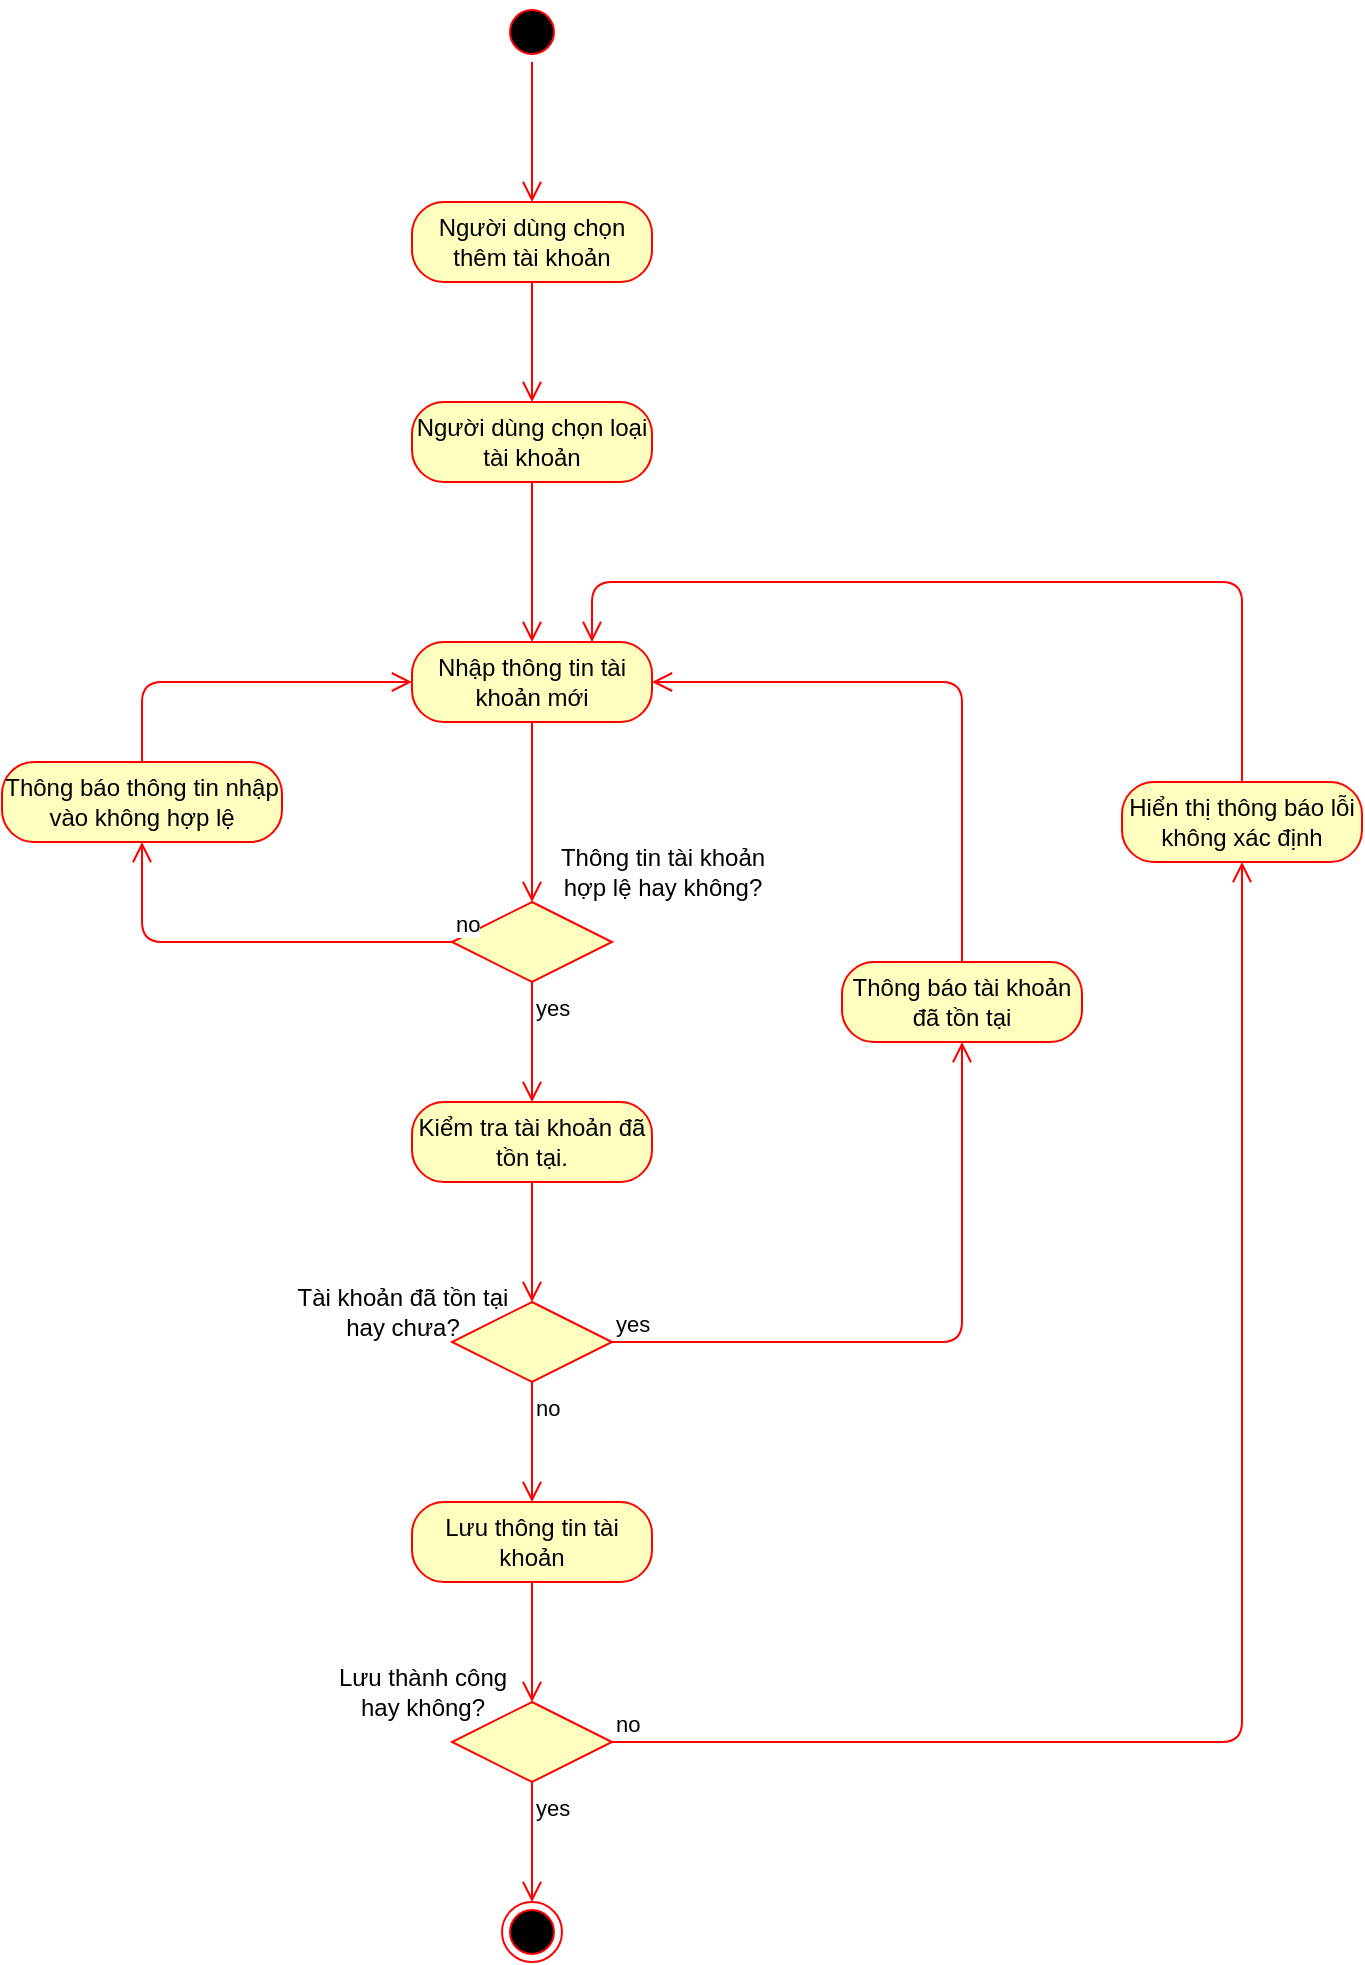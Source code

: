<mxfile version="13.9.8" type="github">
  <diagram id="-hHKwc8TE8wEk4itMou8" name="Page-1">
    <mxGraphModel dx="942" dy="525" grid="1" gridSize="10" guides="1" tooltips="1" connect="1" arrows="1" fold="1" page="1" pageScale="1" pageWidth="850" pageHeight="1100" math="0" shadow="0">
      <root>
        <mxCell id="0" />
        <mxCell id="1" parent="0" />
        <mxCell id="u_T7zBw5QUFRuD9IZm7b-1" value="" style="ellipse;html=1;shape=startState;fillColor=#000000;strokeColor=#ff0000;" vertex="1" parent="1">
          <mxGeometry x="390" y="10" width="30" height="30" as="geometry" />
        </mxCell>
        <mxCell id="u_T7zBw5QUFRuD9IZm7b-2" value="" style="edgeStyle=orthogonalEdgeStyle;html=1;verticalAlign=bottom;endArrow=open;endSize=8;strokeColor=#ff0000;" edge="1" source="u_T7zBw5QUFRuD9IZm7b-1" parent="1" target="u_T7zBw5QUFRuD9IZm7b-3">
          <mxGeometry relative="1" as="geometry">
            <mxPoint x="405" y="230" as="targetPoint" />
          </mxGeometry>
        </mxCell>
        <mxCell id="u_T7zBw5QUFRuD9IZm7b-3" value="Người dùng chọn thêm tài khoản" style="rounded=1;whiteSpace=wrap;html=1;arcSize=40;fontColor=#000000;fillColor=#ffffc0;strokeColor=#ff0000;" vertex="1" parent="1">
          <mxGeometry x="345" y="110" width="120" height="40" as="geometry" />
        </mxCell>
        <mxCell id="u_T7zBw5QUFRuD9IZm7b-4" value="" style="edgeStyle=orthogonalEdgeStyle;html=1;verticalAlign=bottom;endArrow=open;endSize=8;strokeColor=#ff0000;" edge="1" source="u_T7zBw5QUFRuD9IZm7b-3" parent="1" target="u_T7zBw5QUFRuD9IZm7b-16">
          <mxGeometry relative="1" as="geometry">
            <mxPoint x="404.72" y="325" as="targetPoint" />
          </mxGeometry>
        </mxCell>
        <mxCell id="u_T7zBw5QUFRuD9IZm7b-7" value="Nhập thông tin tài khoản mới" style="rounded=1;whiteSpace=wrap;html=1;arcSize=40;fontColor=#000000;fillColor=#ffffc0;strokeColor=#ff0000;" vertex="1" parent="1">
          <mxGeometry x="345" y="330" width="120" height="40" as="geometry" />
        </mxCell>
        <mxCell id="u_T7zBw5QUFRuD9IZm7b-8" value="" style="edgeStyle=orthogonalEdgeStyle;html=1;verticalAlign=bottom;endArrow=open;endSize=8;strokeColor=#ff0000;entryX=0.5;entryY=0;entryDx=0;entryDy=0;" edge="1" source="u_T7zBw5QUFRuD9IZm7b-7" parent="1" target="u_T7zBw5QUFRuD9IZm7b-9">
          <mxGeometry relative="1" as="geometry">
            <mxPoint x="405" y="440" as="targetPoint" />
          </mxGeometry>
        </mxCell>
        <mxCell id="u_T7zBw5QUFRuD9IZm7b-9" value="" style="rhombus;whiteSpace=wrap;html=1;fillColor=#ffffc0;strokeColor=#ff0000;" vertex="1" parent="1">
          <mxGeometry x="365" y="460" width="80" height="40" as="geometry" />
        </mxCell>
        <mxCell id="u_T7zBw5QUFRuD9IZm7b-10" value="no" style="edgeStyle=orthogonalEdgeStyle;html=1;align=left;verticalAlign=bottom;endArrow=open;endSize=8;strokeColor=#ff0000;entryX=0.5;entryY=1;entryDx=0;entryDy=0;" edge="1" source="u_T7zBw5QUFRuD9IZm7b-9" parent="1" target="u_T7zBw5QUFRuD9IZm7b-13">
          <mxGeometry x="-1" relative="1" as="geometry">
            <mxPoint x="200" y="460" as="targetPoint" />
            <mxPoint x="340" y="480" as="sourcePoint" />
          </mxGeometry>
        </mxCell>
        <mxCell id="u_T7zBw5QUFRuD9IZm7b-11" value="yes" style="edgeStyle=orthogonalEdgeStyle;html=1;align=left;verticalAlign=top;endArrow=open;endSize=8;strokeColor=#ff0000;entryX=0.5;entryY=0;entryDx=0;entryDy=0;" edge="1" source="u_T7zBw5QUFRuD9IZm7b-9" parent="1" target="u_T7zBw5QUFRuD9IZm7b-18">
          <mxGeometry x="-1" relative="1" as="geometry">
            <mxPoint x="405" y="580" as="targetPoint" />
          </mxGeometry>
        </mxCell>
        <mxCell id="u_T7zBw5QUFRuD9IZm7b-12" value="&lt;span&gt;Thông tin tài khoản &lt;br&gt;hợp lệ hay không?&lt;/span&gt;" style="text;html=1;align=center;verticalAlign=middle;resizable=0;points=[];autosize=1;" vertex="1" parent="1">
          <mxGeometry x="410" y="430" width="120" height="30" as="geometry" />
        </mxCell>
        <mxCell id="u_T7zBw5QUFRuD9IZm7b-13" value="Thông báo thông tin nhập vào không hợp lệ" style="rounded=1;whiteSpace=wrap;html=1;arcSize=40;fontColor=#000000;fillColor=#ffffc0;strokeColor=#ff0000;" vertex="1" parent="1">
          <mxGeometry x="140" y="390" width="140" height="40" as="geometry" />
        </mxCell>
        <mxCell id="u_T7zBw5QUFRuD9IZm7b-14" value="" style="edgeStyle=orthogonalEdgeStyle;html=1;verticalAlign=bottom;endArrow=open;endSize=8;strokeColor=#ff0000;entryX=0;entryY=0.5;entryDx=0;entryDy=0;exitX=0.5;exitY=0;exitDx=0;exitDy=0;" edge="1" source="u_T7zBw5QUFRuD9IZm7b-13" parent="1" target="u_T7zBw5QUFRuD9IZm7b-7">
          <mxGeometry relative="1" as="geometry">
            <mxPoint x="180" y="430" as="targetPoint" />
            <Array as="points">
              <mxPoint x="210" y="350" />
            </Array>
          </mxGeometry>
        </mxCell>
        <mxCell id="u_T7zBw5QUFRuD9IZm7b-16" value="Người dùng chọn loại tài khoản" style="rounded=1;whiteSpace=wrap;html=1;arcSize=40;fontColor=#000000;fillColor=#ffffc0;strokeColor=#ff0000;" vertex="1" parent="1">
          <mxGeometry x="345" y="210" width="120" height="40" as="geometry" />
        </mxCell>
        <mxCell id="u_T7zBw5QUFRuD9IZm7b-17" value="" style="edgeStyle=orthogonalEdgeStyle;html=1;verticalAlign=bottom;endArrow=open;endSize=8;strokeColor=#ff0000;entryX=0.5;entryY=0;entryDx=0;entryDy=0;" edge="1" source="u_T7zBw5QUFRuD9IZm7b-16" parent="1" target="u_T7zBw5QUFRuD9IZm7b-7">
          <mxGeometry relative="1" as="geometry">
            <mxPoint x="240" y="300" as="targetPoint" />
          </mxGeometry>
        </mxCell>
        <mxCell id="u_T7zBw5QUFRuD9IZm7b-18" value="Kiểm tra tài khoản đã tồn tại." style="rounded=1;whiteSpace=wrap;html=1;arcSize=40;fontColor=#000000;fillColor=#ffffc0;strokeColor=#ff0000;" vertex="1" parent="1">
          <mxGeometry x="345" y="560" width="120" height="40" as="geometry" />
        </mxCell>
        <mxCell id="u_T7zBw5QUFRuD9IZm7b-19" value="" style="edgeStyle=orthogonalEdgeStyle;html=1;verticalAlign=bottom;endArrow=open;endSize=8;strokeColor=#ff0000;" edge="1" source="u_T7zBw5QUFRuD9IZm7b-18" parent="1" target="u_T7zBw5QUFRuD9IZm7b-20">
          <mxGeometry relative="1" as="geometry">
            <mxPoint x="405" y="650" as="targetPoint" />
          </mxGeometry>
        </mxCell>
        <mxCell id="u_T7zBw5QUFRuD9IZm7b-20" value="" style="rhombus;whiteSpace=wrap;html=1;fillColor=#ffffc0;strokeColor=#ff0000;" vertex="1" parent="1">
          <mxGeometry x="365" y="660" width="80" height="40" as="geometry" />
        </mxCell>
        <mxCell id="u_T7zBw5QUFRuD9IZm7b-21" value="yes" style="edgeStyle=orthogonalEdgeStyle;html=1;align=left;verticalAlign=bottom;endArrow=open;endSize=8;strokeColor=#ff0000;" edge="1" source="u_T7zBw5QUFRuD9IZm7b-20" parent="1" target="u_T7zBw5QUFRuD9IZm7b-24">
          <mxGeometry x="-1" relative="1" as="geometry">
            <mxPoint x="640" y="480" as="targetPoint" />
          </mxGeometry>
        </mxCell>
        <mxCell id="u_T7zBw5QUFRuD9IZm7b-22" value="no" style="edgeStyle=orthogonalEdgeStyle;html=1;align=left;verticalAlign=top;endArrow=open;endSize=8;strokeColor=#ff0000;" edge="1" source="u_T7zBw5QUFRuD9IZm7b-20" parent="1" target="u_T7zBw5QUFRuD9IZm7b-26">
          <mxGeometry x="-1" relative="1" as="geometry">
            <mxPoint x="405" y="790" as="targetPoint" />
          </mxGeometry>
        </mxCell>
        <mxCell id="u_T7zBw5QUFRuD9IZm7b-23" value="Tài khoản đã tồn tại&lt;br&gt;hay chưa?" style="text;html=1;align=center;verticalAlign=middle;resizable=0;points=[];autosize=1;" vertex="1" parent="1">
          <mxGeometry x="280" y="650" width="120" height="30" as="geometry" />
        </mxCell>
        <mxCell id="u_T7zBw5QUFRuD9IZm7b-24" value="Thông báo tài khoản đã tồn tại" style="rounded=1;whiteSpace=wrap;html=1;arcSize=40;fontColor=#000000;fillColor=#ffffc0;strokeColor=#ff0000;" vertex="1" parent="1">
          <mxGeometry x="560" y="490" width="120" height="40" as="geometry" />
        </mxCell>
        <mxCell id="u_T7zBw5QUFRuD9IZm7b-25" value="" style="edgeStyle=orthogonalEdgeStyle;html=1;verticalAlign=bottom;endArrow=open;endSize=8;strokeColor=#ff0000;entryX=1;entryY=0.5;entryDx=0;entryDy=0;" edge="1" source="u_T7zBw5QUFRuD9IZm7b-24" parent="1" target="u_T7zBw5QUFRuD9IZm7b-7">
          <mxGeometry relative="1" as="geometry">
            <mxPoint x="660" y="470" as="targetPoint" />
            <Array as="points">
              <mxPoint x="620" y="350" />
            </Array>
          </mxGeometry>
        </mxCell>
        <mxCell id="u_T7zBw5QUFRuD9IZm7b-26" value="Lưu thông tin tài khoản" style="rounded=1;whiteSpace=wrap;html=1;arcSize=40;fontColor=#000000;fillColor=#ffffc0;strokeColor=#ff0000;" vertex="1" parent="1">
          <mxGeometry x="345" y="760" width="120" height="40" as="geometry" />
        </mxCell>
        <mxCell id="u_T7zBw5QUFRuD9IZm7b-27" value="" style="edgeStyle=orthogonalEdgeStyle;html=1;verticalAlign=bottom;endArrow=open;endSize=8;strokeColor=#ff0000;entryX=0.5;entryY=0;entryDx=0;entryDy=0;" edge="1" source="u_T7zBw5QUFRuD9IZm7b-26" parent="1" target="u_T7zBw5QUFRuD9IZm7b-28">
          <mxGeometry relative="1" as="geometry">
            <mxPoint x="405" y="840" as="targetPoint" />
          </mxGeometry>
        </mxCell>
        <mxCell id="u_T7zBw5QUFRuD9IZm7b-28" value="" style="rhombus;whiteSpace=wrap;html=1;fillColor=#ffffc0;strokeColor=#ff0000;" vertex="1" parent="1">
          <mxGeometry x="365" y="860" width="80" height="40" as="geometry" />
        </mxCell>
        <mxCell id="u_T7zBw5QUFRuD9IZm7b-29" value="no" style="edgeStyle=orthogonalEdgeStyle;html=1;align=left;verticalAlign=bottom;endArrow=open;endSize=8;strokeColor=#ff0000;entryX=0.5;entryY=1;entryDx=0;entryDy=0;" edge="1" source="u_T7zBw5QUFRuD9IZm7b-28" parent="1" target="u_T7zBw5QUFRuD9IZm7b-32">
          <mxGeometry x="-1" relative="1" as="geometry">
            <mxPoint x="720" y="460" as="targetPoint" />
          </mxGeometry>
        </mxCell>
        <mxCell id="u_T7zBw5QUFRuD9IZm7b-30" value="yes" style="edgeStyle=orthogonalEdgeStyle;html=1;align=left;verticalAlign=top;endArrow=open;endSize=8;strokeColor=#ff0000;" edge="1" source="u_T7zBw5QUFRuD9IZm7b-28" parent="1" target="u_T7zBw5QUFRuD9IZm7b-34">
          <mxGeometry x="-1" relative="1" as="geometry">
            <mxPoint x="405" y="970" as="targetPoint" />
          </mxGeometry>
        </mxCell>
        <mxCell id="u_T7zBw5QUFRuD9IZm7b-31" value="Lưu thành công&lt;br&gt;hay không?" style="text;html=1;align=center;verticalAlign=middle;resizable=0;points=[];autosize=1;" vertex="1" parent="1">
          <mxGeometry x="300" y="840" width="100" height="30" as="geometry" />
        </mxCell>
        <mxCell id="u_T7zBw5QUFRuD9IZm7b-32" value="Hiển thị thông báo lỗi không xác định" style="rounded=1;whiteSpace=wrap;html=1;arcSize=40;fontColor=#000000;fillColor=#ffffc0;strokeColor=#ff0000;" vertex="1" parent="1">
          <mxGeometry x="700" y="400" width="120" height="40" as="geometry" />
        </mxCell>
        <mxCell id="u_T7zBw5QUFRuD9IZm7b-33" value="" style="edgeStyle=orthogonalEdgeStyle;html=1;verticalAlign=bottom;endArrow=open;endSize=8;strokeColor=#ff0000;entryX=0.75;entryY=0;entryDx=0;entryDy=0;exitX=0.5;exitY=0;exitDx=0;exitDy=0;" edge="1" source="u_T7zBw5QUFRuD9IZm7b-32" parent="1" target="u_T7zBw5QUFRuD9IZm7b-7">
          <mxGeometry relative="1" as="geometry">
            <mxPoint x="740" y="190" as="targetPoint" />
            <Array as="points">
              <mxPoint x="760" y="300" />
              <mxPoint x="435" y="300" />
            </Array>
          </mxGeometry>
        </mxCell>
        <mxCell id="u_T7zBw5QUFRuD9IZm7b-34" value="" style="ellipse;html=1;shape=endState;fillColor=#000000;strokeColor=#ff0000;" vertex="1" parent="1">
          <mxGeometry x="390" y="960" width="30" height="30" as="geometry" />
        </mxCell>
      </root>
    </mxGraphModel>
  </diagram>
</mxfile>
